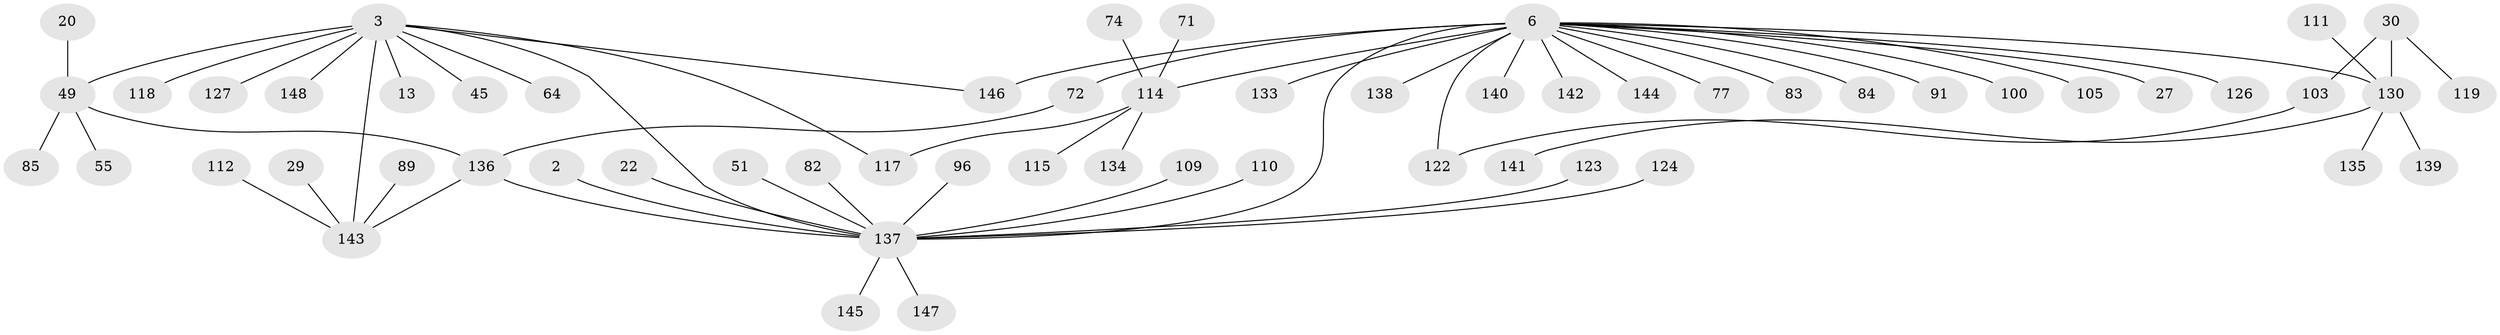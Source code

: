 // original degree distribution, {12: 0.006756756756756757, 1: 0.5675675675675675, 16: 0.006756756756756757, 6: 0.02027027027027027, 2: 0.19594594594594594, 25: 0.006756756756756757, 3: 0.08783783783783784, 10: 0.006756756756756757, 7: 0.006756756756756757, 4: 0.05405405405405406, 8: 0.006756756756756757, 5: 0.033783783783783786}
// Generated by graph-tools (version 1.1) at 2025/50/03/04/25 21:50:37]
// undirected, 59 vertices, 64 edges
graph export_dot {
graph [start="1"]
  node [color=gray90,style=filled];
  2;
  3;
  6;
  13 [super="+12"];
  20;
  22;
  27;
  29;
  30;
  45;
  49 [super="+16+18"];
  51;
  55;
  64;
  71;
  72 [super="+11"];
  74;
  77;
  82;
  83;
  84 [super="+21"];
  85;
  89;
  91 [super="+32+46+52+86"];
  96;
  100 [super="+75"];
  103 [super="+36"];
  105 [super="+80"];
  109;
  110;
  111 [super="+63"];
  112;
  114 [super="+59"];
  115;
  117 [super="+113"];
  118;
  119;
  122 [super="+95+101"];
  123;
  124;
  126 [super="+48"];
  127 [super="+99"];
  130 [super="+73+92+93"];
  133;
  134 [super="+69"];
  135;
  136 [super="+107+116+70+102+128"];
  137 [super="+38+129+131"];
  138;
  139;
  140 [super="+56"];
  141;
  142 [super="+106"];
  143 [super="+125+132"];
  144 [super="+108+120"];
  145;
  146 [super="+79"];
  147;
  148;
  2 -- 137;
  3 -- 45;
  3 -- 64;
  3 -- 118;
  3 -- 143 [weight=3];
  3 -- 148;
  3 -- 137 [weight=3];
  3 -- 146;
  3 -- 13;
  3 -- 117;
  3 -- 127;
  3 -- 49 [weight=2];
  6 -- 27;
  6 -- 72 [weight=2];
  6 -- 77;
  6 -- 83;
  6 -- 133;
  6 -- 138;
  6 -- 91;
  6 -- 146;
  6 -- 144;
  6 -- 84;
  6 -- 126;
  6 -- 140;
  6 -- 100;
  6 -- 105;
  6 -- 122;
  6 -- 142;
  6 -- 137 [weight=3];
  6 -- 130 [weight=2];
  6 -- 114 [weight=2];
  20 -- 49;
  22 -- 137;
  29 -- 143;
  30 -- 103 [weight=2];
  30 -- 119;
  30 -- 130;
  49 -- 85;
  49 -- 55;
  49 -- 136;
  51 -- 137;
  71 -- 114;
  72 -- 136;
  74 -- 114;
  82 -- 137;
  89 -- 143;
  96 -- 137;
  103 -- 122;
  109 -- 137;
  110 -- 137;
  111 -- 130;
  112 -- 143;
  114 -- 115;
  114 -- 117;
  114 -- 134;
  123 -- 137;
  124 -- 137;
  130 -- 135;
  130 -- 139;
  130 -- 141;
  136 -- 143;
  136 -- 137;
  137 -- 145;
  137 -- 147;
}
